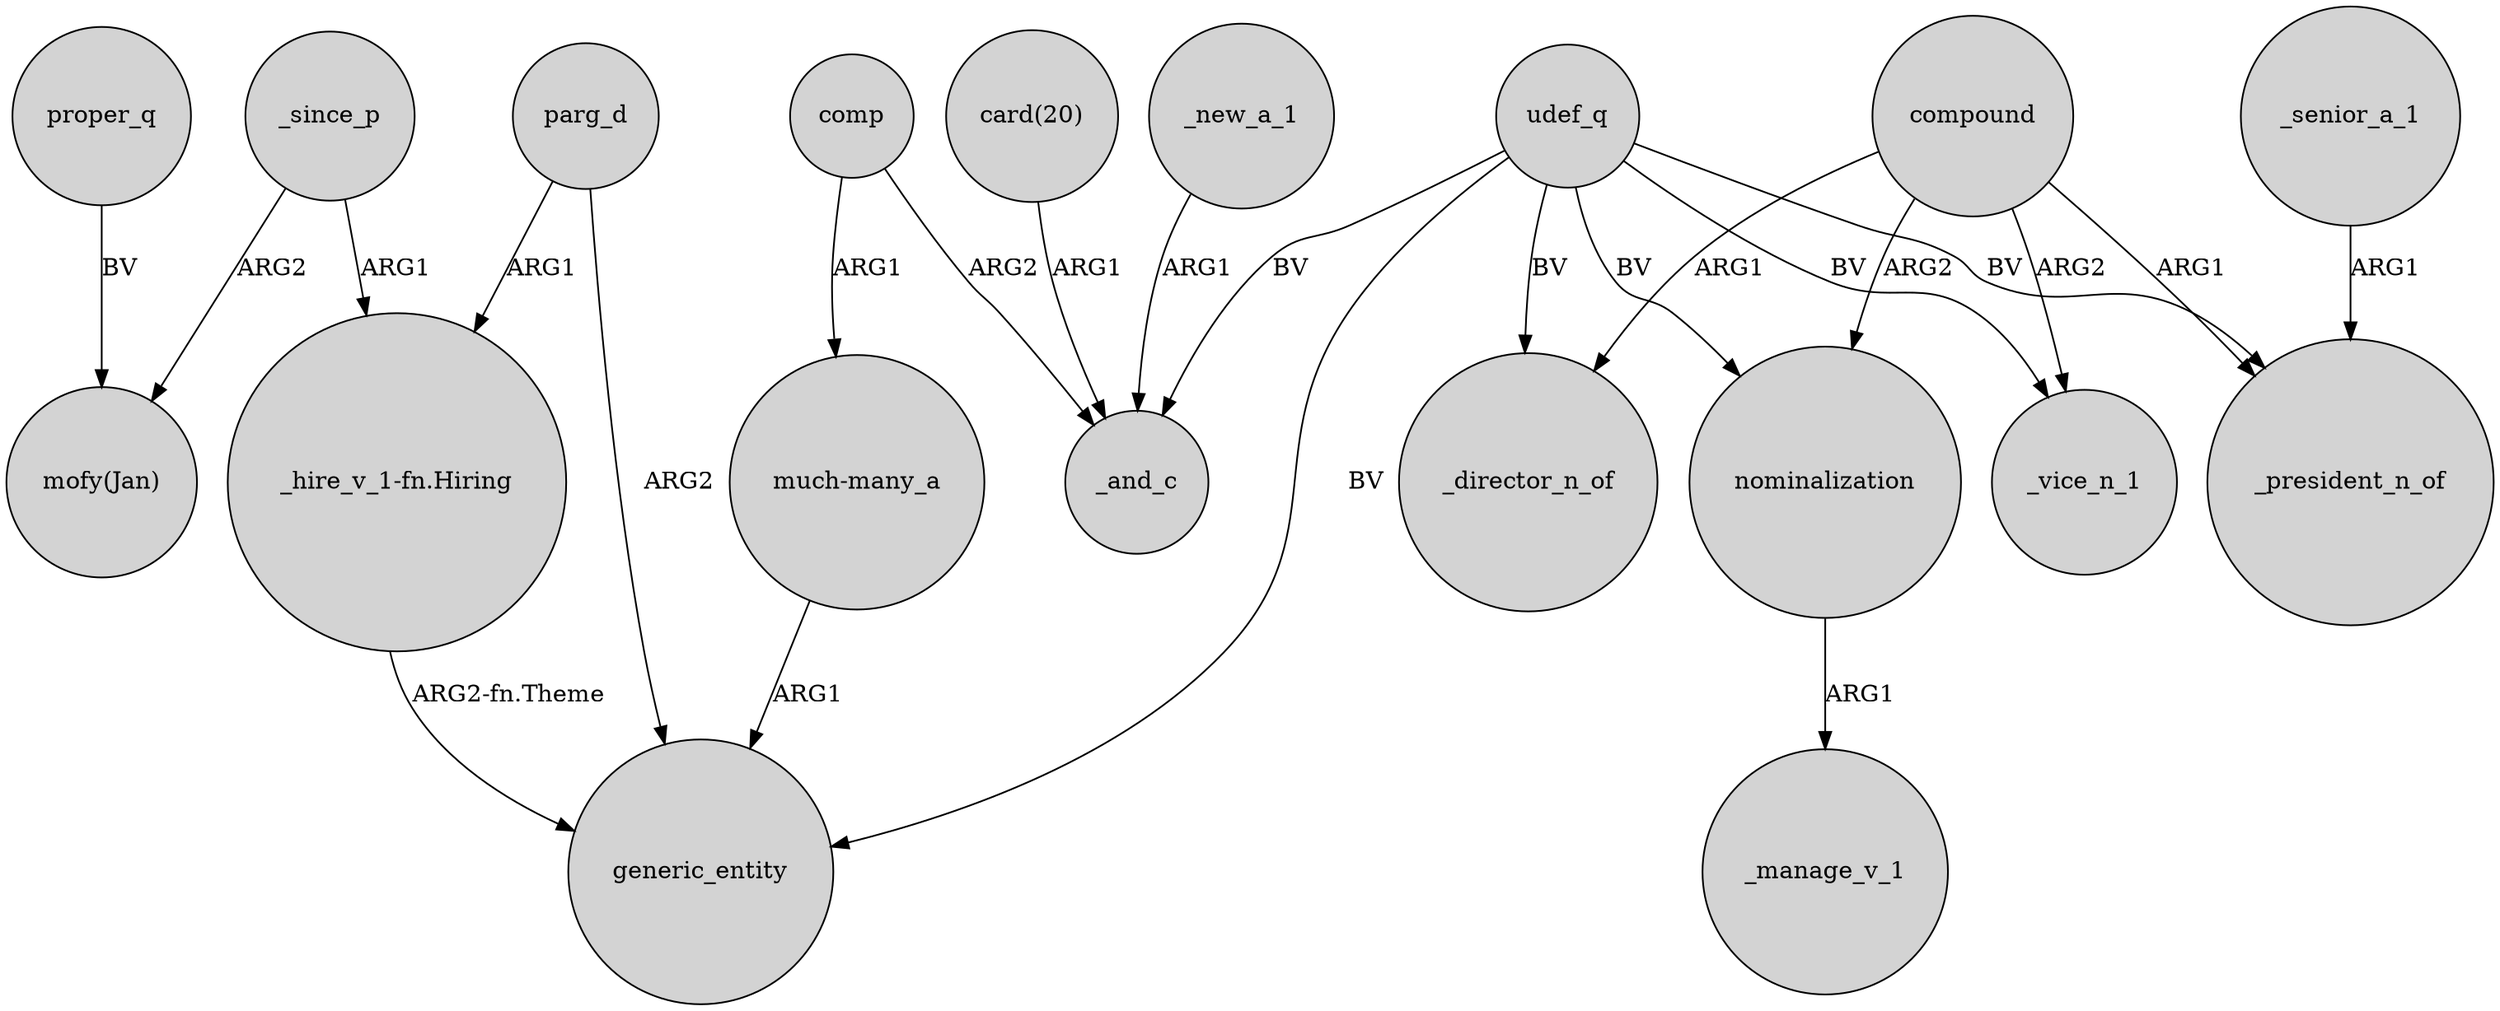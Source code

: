 digraph {
	node [shape=circle style=filled]
	_since_p -> "mofy(Jan)" [label=ARG2]
	"card(20)" -> _and_c [label=ARG1]
	compound -> _vice_n_1 [label=ARG2]
	udef_q -> generic_entity [label=BV]
	"much-many_a" -> generic_entity [label=ARG1]
	parg_d -> generic_entity [label=ARG2]
	_since_p -> "_hire_v_1-fn.Hiring" [label=ARG1]
	compound -> nominalization [label=ARG2]
	_senior_a_1 -> _president_n_of [label=ARG1]
	proper_q -> "mofy(Jan)" [label=BV]
	udef_q -> _vice_n_1 [label=BV]
	_new_a_1 -> _and_c [label=ARG1]
	comp -> "much-many_a" [label=ARG1]
	compound -> _president_n_of [label=ARG1]
	udef_q -> _president_n_of [label=BV]
	"_hire_v_1-fn.Hiring" -> generic_entity [label="ARG2-fn.Theme"]
	udef_q -> nominalization [label=BV]
	comp -> _and_c [label=ARG2]
	compound -> _director_n_of [label=ARG1]
	udef_q -> _and_c [label=BV]
	parg_d -> "_hire_v_1-fn.Hiring" [label=ARG1]
	nominalization -> _manage_v_1 [label=ARG1]
	udef_q -> _director_n_of [label=BV]
}
